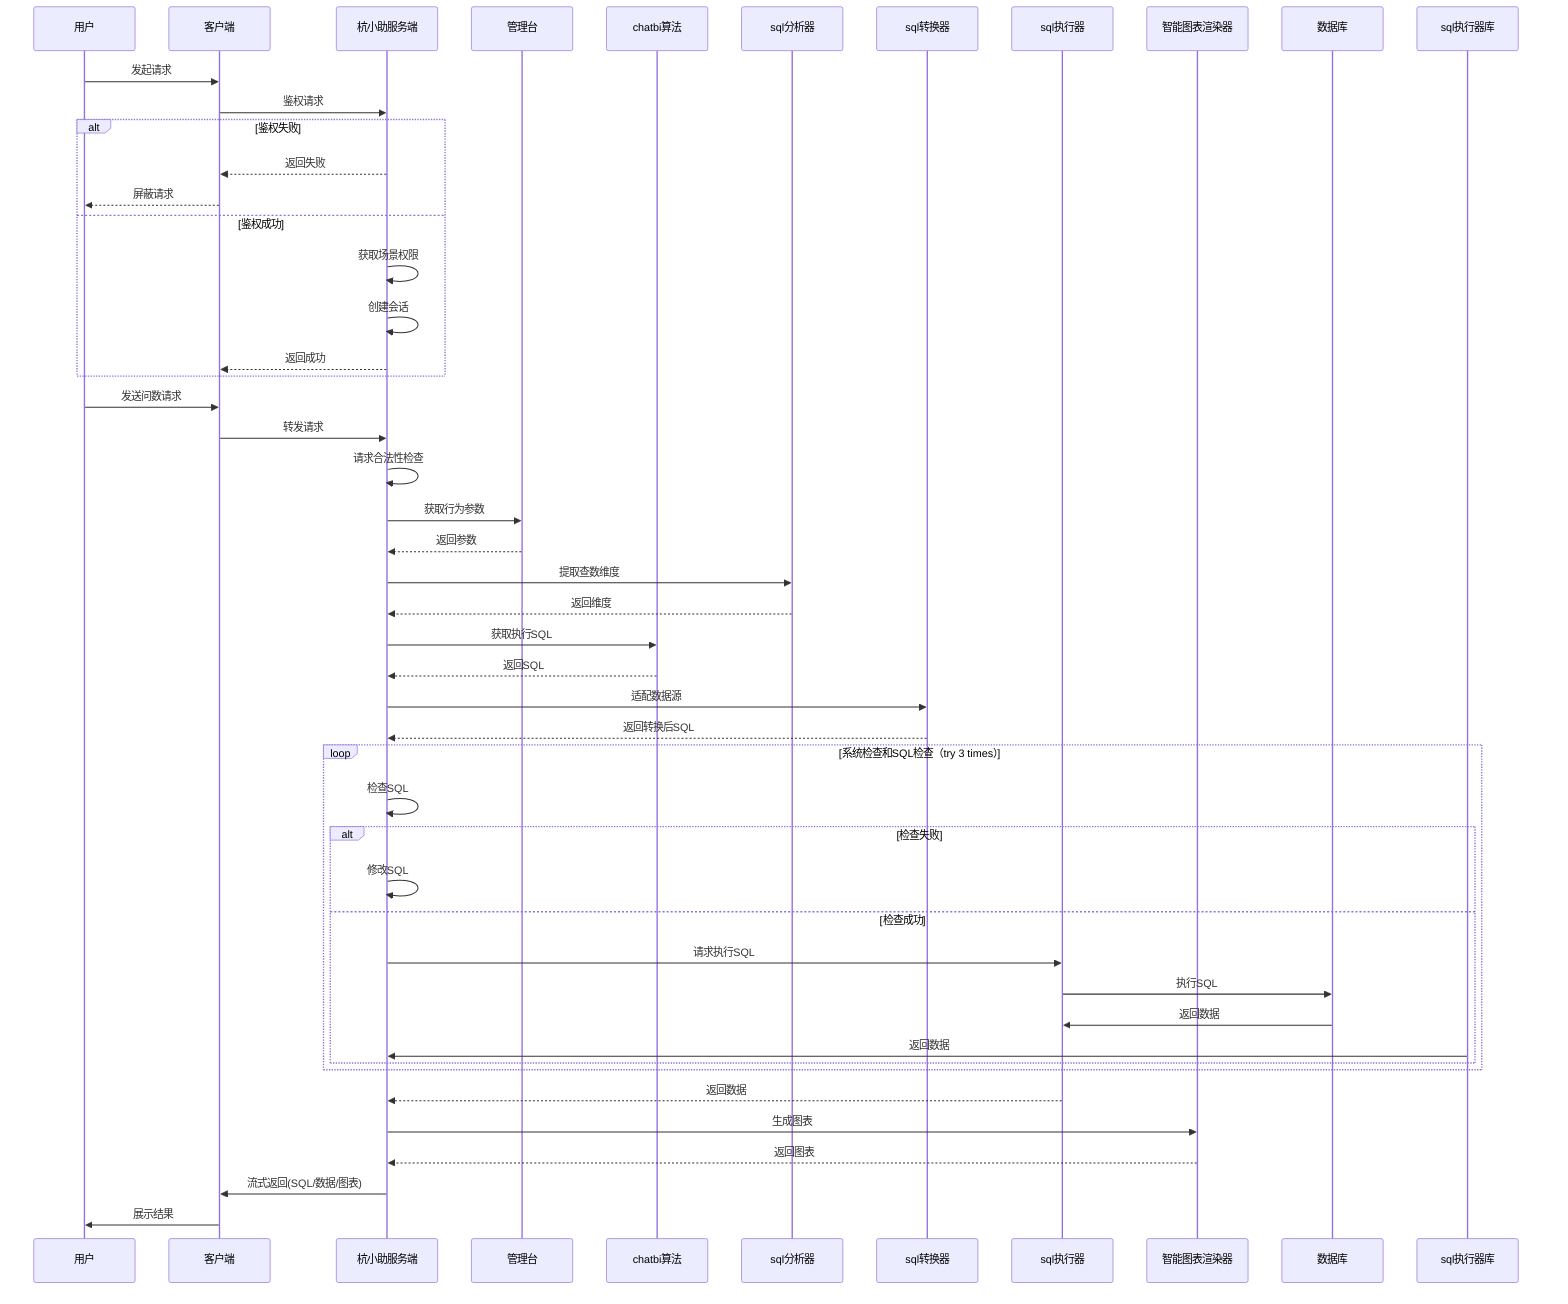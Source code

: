 sequenceDiagram
    participant 用户
    participant 客户端
    participant 杭小助服务端
    participant 管理台
    participant chatbi算法
    participant sql分析器
    participant sql转换器
    participant sql执行器
    participant 智能图表渲染器

    %% 鉴权流程
    用户 ->> 客户端: 发起请求
    客户端 ->> 杭小助服务端: 鉴权请求
    alt 鉴权失败
        杭小助服务端 -->> 客户端: 返回失败
        客户端 -->> 用户: 屏蔽请求
    else 鉴权成功
        杭小助服务端 ->> 杭小助服务端: 获取场景权限
        杭小助服务端 ->> 杭小助服务端: 创建会话
        杭小助服务端 -->> 客户端: 返回成功
    end

    %% 问数流程
    用户 ->> 客户端: 发送问数请求
    客户端 ->> 杭小助服务端: 转发请求
    
    %% 请求处理流程
    杭小助服务端 ->> 杭小助服务端: 请求合法性检查
    杭小助服务端 ->> 管理台: 获取行为参数
    管理台 -->> 杭小助服务端: 返回参数
    杭小助服务端 ->> sql分析器: 提取查数维度
    sql分析器 -->> 杭小助服务端: 返回维度
    杭小助服务端 ->> chatbi算法: 获取执行SQL
    chatbi算法 -->> 杭小助服务端: 返回SQL
    杭小助服务端 ->> sql转换器: 适配数据源
    sql转换器 -->> 杭小助服务端: 返回转换后SQL

    %% SQL检查与执行
    loop 系统检查和SQL检查（try 3 times）
        杭小助服务端 ->> 杭小助服务端: 检查SQL
        alt 检查失败
            杭小助服务端 ->> 杭小助服务端: 修改SQL
        else 检查成功
            杭小助服务端 ->> sql执行器: 请求执行SQL
            sql执行器 ->> 数据库: 执行SQL
            数据库 ->> sql执行器: 返回数据
            sql执行器库 ->> 杭小助服务端: 返回数据
        end
    end
    
    sql执行器 -->> 杭小助服务端: 返回数据
    杭小助服务端 ->> 智能图表渲染器: 生成图表
    智能图表渲染器 -->> 杭小助服务端: 返回图表
    
    %% 结果返回
    杭小助服务端 ->> 客户端: 流式返回(SQL/数据/图表)
    客户端 ->> 用户: 展示结果